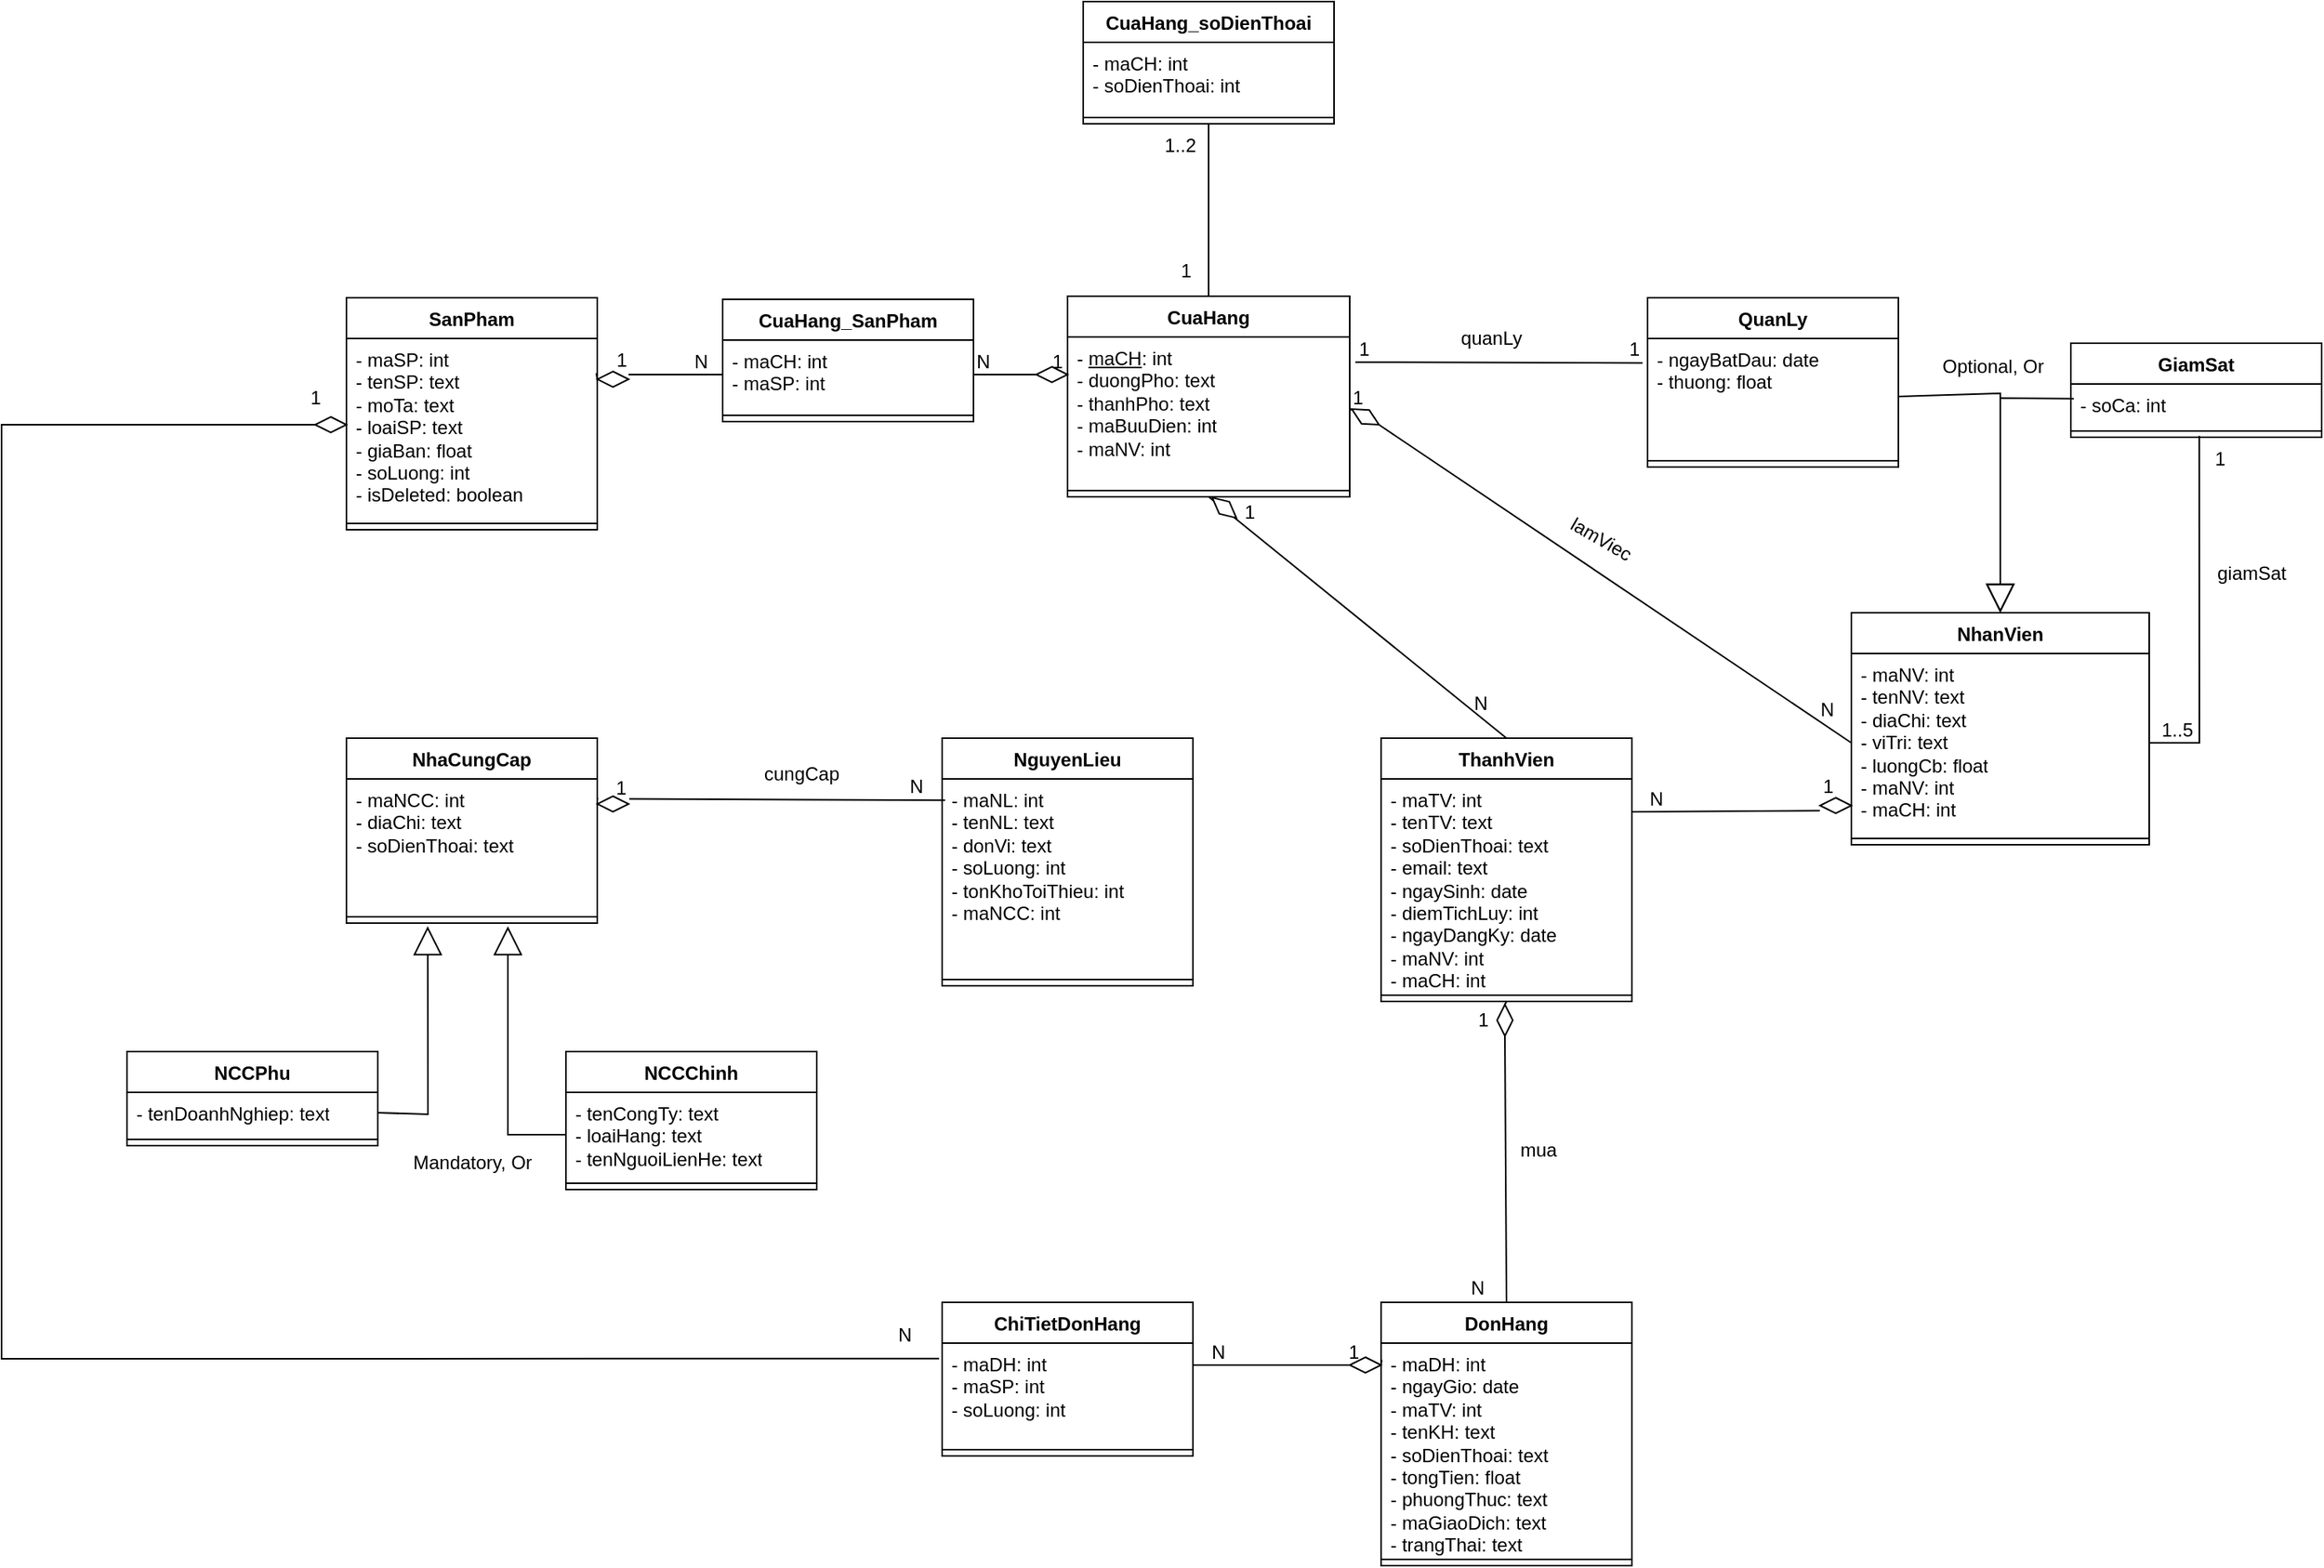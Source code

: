 <mxfile version="26.0.5">
  <diagram name="Page-1" id="6xRrUCBPtQCPAdvizPN7">
    <mxGraphModel dx="3363" dy="3584" grid="1" gridSize="10" guides="1" tooltips="1" connect="1" arrows="1" fold="1" page="1" pageScale="1" pageWidth="2336" pageHeight="1654" math="0" shadow="0">
      <root>
        <mxCell id="0" />
        <mxCell id="1" parent="0" />
        <mxCell id="emTc7THupfJZA45jP89o-106" value="CuaHang" style="swimlane;fontStyle=1;align=center;verticalAlign=top;childLayout=stackLayout;horizontal=1;startSize=26;horizontalStack=0;resizeParent=1;resizeParentMax=0;resizeLast=0;collapsible=1;marginBottom=0;whiteSpace=wrap;html=1;" parent="1" vertex="1">
          <mxGeometry x="1040" y="-1212" width="180" height="128" as="geometry" />
        </mxCell>
        <mxCell id="emTc7THupfJZA45jP89o-107" value="- &lt;u&gt;maCH&lt;/u&gt;: int&amp;nbsp;&lt;div&gt;- duongPho: text&lt;/div&gt;&lt;div&gt;- thanhPho: text&lt;/div&gt;&lt;div&gt;- maBuuDien: int&lt;/div&gt;&lt;div&gt;- maNV: int&lt;/div&gt;" style="text;strokeColor=none;fillColor=none;align=left;verticalAlign=top;spacingLeft=4;spacingRight=4;overflow=hidden;rotatable=0;points=[[0,0.5],[1,0.5]];portConstraint=eastwest;whiteSpace=wrap;html=1;" parent="emTc7THupfJZA45jP89o-106" vertex="1">
          <mxGeometry y="26" width="180" height="94" as="geometry" />
        </mxCell>
        <mxCell id="emTc7THupfJZA45jP89o-108" value="" style="line;strokeWidth=1;fillColor=none;align=left;verticalAlign=middle;spacingTop=-1;spacingLeft=3;spacingRight=3;rotatable=0;labelPosition=right;points=[];portConstraint=eastwest;strokeColor=inherit;" parent="emTc7THupfJZA45jP89o-106" vertex="1">
          <mxGeometry y="120" width="180" height="8" as="geometry" />
        </mxCell>
        <mxCell id="emTc7THupfJZA45jP89o-109" value="NhanVien" style="swimlane;fontStyle=1;align=center;verticalAlign=top;childLayout=stackLayout;horizontal=1;startSize=26;horizontalStack=0;resizeParent=1;resizeParentMax=0;resizeLast=0;collapsible=1;marginBottom=0;whiteSpace=wrap;html=1;" parent="1" vertex="1">
          <mxGeometry x="1540" y="-1010" width="190" height="148" as="geometry" />
        </mxCell>
        <mxCell id="emTc7THupfJZA45jP89o-110" value="- maNV: int&lt;div&gt;- tenNV: text&lt;/div&gt;&lt;div&gt;- diaChi: text&lt;/div&gt;&lt;div&gt;- viTri: text&lt;/div&gt;&lt;div&gt;- luongCb: float&lt;/div&gt;&lt;div&gt;- maNV: int&lt;/div&gt;&lt;div&gt;- maCH: int&lt;/div&gt;" style="text;strokeColor=none;fillColor=none;align=left;verticalAlign=top;spacingLeft=4;spacingRight=4;overflow=hidden;rotatable=0;points=[[0,0.5],[1,0.5]];portConstraint=eastwest;whiteSpace=wrap;html=1;" parent="emTc7THupfJZA45jP89o-109" vertex="1">
          <mxGeometry y="26" width="190" height="114" as="geometry" />
        </mxCell>
        <mxCell id="emTc7THupfJZA45jP89o-111" value="" style="line;strokeWidth=1;fillColor=none;align=left;verticalAlign=middle;spacingTop=-1;spacingLeft=3;spacingRight=3;rotatable=0;labelPosition=right;points=[];portConstraint=eastwest;strokeColor=inherit;" parent="emTc7THupfJZA45jP89o-109" vertex="1">
          <mxGeometry y="140" width="190" height="8" as="geometry" />
        </mxCell>
        <mxCell id="emTc7THupfJZA45jP89o-112" value="GiamSat" style="swimlane;fontStyle=1;align=center;verticalAlign=top;childLayout=stackLayout;horizontal=1;startSize=26;horizontalStack=0;resizeParent=1;resizeParentMax=0;resizeLast=0;collapsible=1;marginBottom=0;whiteSpace=wrap;html=1;" parent="1" vertex="1">
          <mxGeometry x="1680" y="-1182" width="160" height="60" as="geometry" />
        </mxCell>
        <mxCell id="emTc7THupfJZA45jP89o-113" value="- soCa: int" style="text;strokeColor=none;fillColor=none;align=left;verticalAlign=top;spacingLeft=4;spacingRight=4;overflow=hidden;rotatable=0;points=[[0,0.5],[1,0.5]];portConstraint=eastwest;whiteSpace=wrap;html=1;" parent="emTc7THupfJZA45jP89o-112" vertex="1">
          <mxGeometry y="26" width="160" height="26" as="geometry" />
        </mxCell>
        <mxCell id="emTc7THupfJZA45jP89o-114" value="" style="line;strokeWidth=1;fillColor=none;align=left;verticalAlign=middle;spacingTop=-1;spacingLeft=3;spacingRight=3;rotatable=0;labelPosition=right;points=[];portConstraint=eastwest;strokeColor=inherit;" parent="emTc7THupfJZA45jP89o-112" vertex="1">
          <mxGeometry y="52" width="160" height="8" as="geometry" />
        </mxCell>
        <mxCell id="emTc7THupfJZA45jP89o-115" value="QuanLy" style="swimlane;fontStyle=1;align=center;verticalAlign=top;childLayout=stackLayout;horizontal=1;startSize=26;horizontalStack=0;resizeParent=1;resizeParentMax=0;resizeLast=0;collapsible=1;marginBottom=0;whiteSpace=wrap;html=1;" parent="1" vertex="1">
          <mxGeometry x="1410" y="-1211" width="160" height="108" as="geometry" />
        </mxCell>
        <mxCell id="emTc7THupfJZA45jP89o-116" value="- ngayBatDau: date&lt;div&gt;- thuong: float&lt;/div&gt;" style="text;strokeColor=none;fillColor=none;align=left;verticalAlign=top;spacingLeft=4;spacingRight=4;overflow=hidden;rotatable=0;points=[[0,0.5],[1,0.5]];portConstraint=eastwest;whiteSpace=wrap;html=1;" parent="emTc7THupfJZA45jP89o-115" vertex="1">
          <mxGeometry y="26" width="160" height="74" as="geometry" />
        </mxCell>
        <mxCell id="emTc7THupfJZA45jP89o-117" value="" style="line;strokeWidth=1;fillColor=none;align=left;verticalAlign=middle;spacingTop=-1;spacingLeft=3;spacingRight=3;rotatable=0;labelPosition=right;points=[];portConstraint=eastwest;strokeColor=inherit;" parent="emTc7THupfJZA45jP89o-115" vertex="1">
          <mxGeometry y="100" width="160" height="8" as="geometry" />
        </mxCell>
        <mxCell id="emTc7THupfJZA45jP89o-118" value="NguyenLieu" style="swimlane;fontStyle=1;align=center;verticalAlign=top;childLayout=stackLayout;horizontal=1;startSize=26;horizontalStack=0;resizeParent=1;resizeParentMax=0;resizeLast=0;collapsible=1;marginBottom=0;whiteSpace=wrap;html=1;" parent="1" vertex="1">
          <mxGeometry x="960" y="-930" width="160" height="158" as="geometry" />
        </mxCell>
        <mxCell id="emTc7THupfJZA45jP89o-119" value="- maNL: int&lt;div&gt;- tenNL: text&lt;/div&gt;&lt;div&gt;- donVi: text&lt;/div&gt;&lt;div&gt;- soLuong: int&lt;/div&gt;&lt;div&gt;- tonKhoToiThieu: int&lt;/div&gt;&lt;div&gt;- maNCC: int&lt;/div&gt;" style="text;strokeColor=none;fillColor=none;align=left;verticalAlign=top;spacingLeft=4;spacingRight=4;overflow=hidden;rotatable=0;points=[[0,0.5],[1,0.5]];portConstraint=eastwest;whiteSpace=wrap;html=1;" parent="emTc7THupfJZA45jP89o-118" vertex="1">
          <mxGeometry y="26" width="160" height="124" as="geometry" />
        </mxCell>
        <mxCell id="emTc7THupfJZA45jP89o-120" value="" style="line;strokeWidth=1;fillColor=none;align=left;verticalAlign=middle;spacingTop=-1;spacingLeft=3;spacingRight=3;rotatable=0;labelPosition=right;points=[];portConstraint=eastwest;strokeColor=inherit;" parent="emTc7THupfJZA45jP89o-118" vertex="1">
          <mxGeometry y="150" width="160" height="8" as="geometry" />
        </mxCell>
        <mxCell id="emTc7THupfJZA45jP89o-121" value="SanPham" style="swimlane;fontStyle=1;align=center;verticalAlign=top;childLayout=stackLayout;horizontal=1;startSize=26;horizontalStack=0;resizeParent=1;resizeParentMax=0;resizeLast=0;collapsible=1;marginBottom=0;whiteSpace=wrap;html=1;" parent="1" vertex="1">
          <mxGeometry x="580" y="-1211" width="160" height="148" as="geometry" />
        </mxCell>
        <mxCell id="emTc7THupfJZA45jP89o-122" value="- maSP: int&lt;div&gt;- tenSP: text&lt;/div&gt;&lt;div&gt;- moTa: text&lt;/div&gt;&lt;div&gt;- loaiSP: text&lt;/div&gt;&lt;div&gt;- giaBan: float&lt;/div&gt;&lt;div&gt;- soLuong: int&lt;/div&gt;&lt;div&gt;- isDeleted: boolean&lt;/div&gt;" style="text;strokeColor=none;fillColor=none;align=left;verticalAlign=top;spacingLeft=4;spacingRight=4;overflow=hidden;rotatable=0;points=[[0,0.5],[1,0.5]];portConstraint=eastwest;whiteSpace=wrap;html=1;" parent="emTc7THupfJZA45jP89o-121" vertex="1">
          <mxGeometry y="26" width="160" height="114" as="geometry" />
        </mxCell>
        <mxCell id="emTc7THupfJZA45jP89o-123" value="" style="line;strokeWidth=1;fillColor=none;align=left;verticalAlign=middle;spacingTop=-1;spacingLeft=3;spacingRight=3;rotatable=0;labelPosition=right;points=[];portConstraint=eastwest;strokeColor=inherit;" parent="emTc7THupfJZA45jP89o-121" vertex="1">
          <mxGeometry y="140" width="160" height="8" as="geometry" />
        </mxCell>
        <mxCell id="emTc7THupfJZA45jP89o-124" value="NCCChinh" style="swimlane;fontStyle=1;align=center;verticalAlign=top;childLayout=stackLayout;horizontal=1;startSize=26;horizontalStack=0;resizeParent=1;resizeParentMax=0;resizeLast=0;collapsible=1;marginBottom=0;whiteSpace=wrap;html=1;" parent="1" vertex="1">
          <mxGeometry x="720" y="-730" width="160" height="88" as="geometry" />
        </mxCell>
        <mxCell id="emTc7THupfJZA45jP89o-125" value="- tenCongTy: text&lt;div&gt;- loaiHang: text&lt;div&gt;- tenNguoiLienHe: text&lt;/div&gt;&lt;/div&gt;" style="text;strokeColor=none;fillColor=none;align=left;verticalAlign=top;spacingLeft=4;spacingRight=4;overflow=hidden;rotatable=0;points=[[0,0.5],[1,0.5]];portConstraint=eastwest;whiteSpace=wrap;html=1;" parent="emTc7THupfJZA45jP89o-124" vertex="1">
          <mxGeometry y="26" width="160" height="54" as="geometry" />
        </mxCell>
        <mxCell id="emTc7THupfJZA45jP89o-126" value="" style="line;strokeWidth=1;fillColor=none;align=left;verticalAlign=middle;spacingTop=-1;spacingLeft=3;spacingRight=3;rotatable=0;labelPosition=right;points=[];portConstraint=eastwest;strokeColor=inherit;" parent="emTc7THupfJZA45jP89o-124" vertex="1">
          <mxGeometry y="80" width="160" height="8" as="geometry" />
        </mxCell>
        <mxCell id="emTc7THupfJZA45jP89o-127" value="NhaCungCap" style="swimlane;fontStyle=1;align=center;verticalAlign=top;childLayout=stackLayout;horizontal=1;startSize=26;horizontalStack=0;resizeParent=1;resizeParentMax=0;resizeLast=0;collapsible=1;marginBottom=0;whiteSpace=wrap;html=1;" parent="1" vertex="1">
          <mxGeometry x="580" y="-930" width="160" height="118" as="geometry" />
        </mxCell>
        <mxCell id="emTc7THupfJZA45jP89o-128" value="- maNCC: int&lt;div&gt;- diaChi: text&lt;/div&gt;&lt;div&gt;- soDienThoai: text&lt;/div&gt;" style="text;strokeColor=none;fillColor=none;align=left;verticalAlign=top;spacingLeft=4;spacingRight=4;overflow=hidden;rotatable=0;points=[[0,0.5],[1,0.5]];portConstraint=eastwest;whiteSpace=wrap;html=1;" parent="emTc7THupfJZA45jP89o-127" vertex="1">
          <mxGeometry y="26" width="160" height="84" as="geometry" />
        </mxCell>
        <mxCell id="emTc7THupfJZA45jP89o-129" value="" style="line;strokeWidth=1;fillColor=none;align=left;verticalAlign=middle;spacingTop=-1;spacingLeft=3;spacingRight=3;rotatable=0;labelPosition=right;points=[];portConstraint=eastwest;strokeColor=inherit;" parent="emTc7THupfJZA45jP89o-127" vertex="1">
          <mxGeometry y="110" width="160" height="8" as="geometry" />
        </mxCell>
        <mxCell id="emTc7THupfJZA45jP89o-130" value="NCCPhu" style="swimlane;fontStyle=1;align=center;verticalAlign=top;childLayout=stackLayout;horizontal=1;startSize=26;horizontalStack=0;resizeParent=1;resizeParentMax=0;resizeLast=0;collapsible=1;marginBottom=0;whiteSpace=wrap;html=1;" parent="1" vertex="1">
          <mxGeometry x="440" y="-730" width="160" height="60" as="geometry" />
        </mxCell>
        <mxCell id="emTc7THupfJZA45jP89o-131" value="- tenDoanhNghiep: text" style="text;strokeColor=none;fillColor=none;align=left;verticalAlign=top;spacingLeft=4;spacingRight=4;overflow=hidden;rotatable=0;points=[[0,0.5],[1,0.5]];portConstraint=eastwest;whiteSpace=wrap;html=1;" parent="emTc7THupfJZA45jP89o-130" vertex="1">
          <mxGeometry y="26" width="160" height="26" as="geometry" />
        </mxCell>
        <mxCell id="emTc7THupfJZA45jP89o-132" value="" style="line;strokeWidth=1;fillColor=none;align=left;verticalAlign=middle;spacingTop=-1;spacingLeft=3;spacingRight=3;rotatable=0;labelPosition=right;points=[];portConstraint=eastwest;strokeColor=inherit;" parent="emTc7THupfJZA45jP89o-130" vertex="1">
          <mxGeometry y="52" width="160" height="8" as="geometry" />
        </mxCell>
        <mxCell id="emTc7THupfJZA45jP89o-133" value="ThanhVien" style="swimlane;fontStyle=1;align=center;verticalAlign=top;childLayout=stackLayout;horizontal=1;startSize=26;horizontalStack=0;resizeParent=1;resizeParentMax=0;resizeLast=0;collapsible=1;marginBottom=0;whiteSpace=wrap;html=1;" parent="1" vertex="1">
          <mxGeometry x="1240" y="-930" width="160" height="168" as="geometry" />
        </mxCell>
        <mxCell id="emTc7THupfJZA45jP89o-134" value="- maTV: int&lt;div&gt;- tenTV: text&lt;/div&gt;&lt;div&gt;- soDienThoai: text&lt;/div&gt;&lt;div&gt;- email: text&lt;/div&gt;&lt;div&gt;- ngaySinh: date&lt;/div&gt;&lt;div&gt;- diemTichLuy: int&lt;/div&gt;&lt;div&gt;- ngayDangKy: date&lt;/div&gt;&lt;div&gt;- maNV: int&lt;/div&gt;&lt;div&gt;- maCH: int&lt;/div&gt;" style="text;strokeColor=none;fillColor=none;align=left;verticalAlign=top;spacingLeft=4;spacingRight=4;overflow=hidden;rotatable=0;points=[[0,0.5],[1,0.5]];portConstraint=eastwest;whiteSpace=wrap;html=1;" parent="emTc7THupfJZA45jP89o-133" vertex="1">
          <mxGeometry y="26" width="160" height="134" as="geometry" />
        </mxCell>
        <mxCell id="emTc7THupfJZA45jP89o-135" value="" style="line;strokeWidth=1;fillColor=none;align=left;verticalAlign=middle;spacingTop=-1;spacingLeft=3;spacingRight=3;rotatable=0;labelPosition=right;points=[];portConstraint=eastwest;strokeColor=inherit;" parent="emTc7THupfJZA45jP89o-133" vertex="1">
          <mxGeometry y="160" width="160" height="8" as="geometry" />
        </mxCell>
        <mxCell id="emTc7THupfJZA45jP89o-136" value="DonHang" style="swimlane;fontStyle=1;align=center;verticalAlign=top;childLayout=stackLayout;horizontal=1;startSize=26;horizontalStack=0;resizeParent=1;resizeParentMax=0;resizeLast=0;collapsible=1;marginBottom=0;whiteSpace=wrap;html=1;" parent="1" vertex="1">
          <mxGeometry x="1240" y="-570" width="160" height="168" as="geometry" />
        </mxCell>
        <mxCell id="emTc7THupfJZA45jP89o-137" value="- maDH: int&lt;div&gt;- ngayGio: date&lt;/div&gt;&lt;div&gt;- maTV: int&lt;/div&gt;&lt;div&gt;- tenKH: text&lt;/div&gt;&lt;div&gt;- soDienThoai: text&lt;/div&gt;&lt;div&gt;- tongTien: float&lt;/div&gt;&lt;div&gt;- phuongThuc: text&lt;/div&gt;&lt;div&gt;- maGiaoDich: text&lt;/div&gt;&lt;div&gt;- trangThai: text&lt;/div&gt;" style="text;strokeColor=none;fillColor=none;align=left;verticalAlign=top;spacingLeft=4;spacingRight=4;overflow=hidden;rotatable=0;points=[[0,0.5],[1,0.5]];portConstraint=eastwest;whiteSpace=wrap;html=1;" parent="emTc7THupfJZA45jP89o-136" vertex="1">
          <mxGeometry y="26" width="160" height="134" as="geometry" />
        </mxCell>
        <mxCell id="emTc7THupfJZA45jP89o-138" value="" style="line;strokeWidth=1;fillColor=none;align=left;verticalAlign=middle;spacingTop=-1;spacingLeft=3;spacingRight=3;rotatable=0;labelPosition=right;points=[];portConstraint=eastwest;strokeColor=inherit;" parent="emTc7THupfJZA45jP89o-136" vertex="1">
          <mxGeometry y="160" width="160" height="8" as="geometry" />
        </mxCell>
        <mxCell id="emTc7THupfJZA45jP89o-139" value="ChiTietDonHang" style="swimlane;fontStyle=1;align=center;verticalAlign=top;childLayout=stackLayout;horizontal=1;startSize=26;horizontalStack=0;resizeParent=1;resizeParentMax=0;resizeLast=0;collapsible=1;marginBottom=0;whiteSpace=wrap;html=1;" parent="1" vertex="1">
          <mxGeometry x="960" y="-570" width="160" height="98" as="geometry" />
        </mxCell>
        <mxCell id="emTc7THupfJZA45jP89o-140" value="- maDH: int&lt;div&gt;- maSP: int&lt;/div&gt;&lt;div&gt;- soLuong: int&lt;/div&gt;" style="text;strokeColor=none;fillColor=none;align=left;verticalAlign=top;spacingLeft=4;spacingRight=4;overflow=hidden;rotatable=0;points=[[0,0.5],[1,0.5]];portConstraint=eastwest;whiteSpace=wrap;html=1;" parent="emTc7THupfJZA45jP89o-139" vertex="1">
          <mxGeometry y="26" width="160" height="64" as="geometry" />
        </mxCell>
        <mxCell id="emTc7THupfJZA45jP89o-141" value="" style="line;strokeWidth=1;fillColor=none;align=left;verticalAlign=middle;spacingTop=-1;spacingLeft=3;spacingRight=3;rotatable=0;labelPosition=right;points=[];portConstraint=eastwest;strokeColor=inherit;" parent="emTc7THupfJZA45jP89o-139" vertex="1">
          <mxGeometry y="90" width="160" height="8" as="geometry" />
        </mxCell>
        <mxCell id="emTc7THupfJZA45jP89o-142" value="quanLy" style="text;html=1;align=center;verticalAlign=middle;resizable=0;points=[];autosize=1;strokeColor=none;fillColor=none;" parent="1" vertex="1">
          <mxGeometry x="1280" y="-1200" width="60" height="30" as="geometry" />
        </mxCell>
        <mxCell id="emTc7THupfJZA45jP89o-143" value="" style="endArrow=none;html=1;rounded=0;exitX=1.02;exitY=0.171;exitDx=0;exitDy=0;exitPerimeter=0;entryX=-0.02;entryY=0.211;entryDx=0;entryDy=0;entryPerimeter=0;" parent="1" source="emTc7THupfJZA45jP89o-107" target="emTc7THupfJZA45jP89o-116" edge="1">
          <mxGeometry relative="1" as="geometry">
            <mxPoint x="1260" y="-1170" as="sourcePoint" />
            <mxPoint x="1420" y="-1170" as="targetPoint" />
          </mxGeometry>
        </mxCell>
        <mxCell id="emTc7THupfJZA45jP89o-144" value="1" style="resizable=0;html=1;whiteSpace=wrap;align=left;verticalAlign=bottom;" parent="emTc7THupfJZA45jP89o-143" connectable="0" vertex="1">
          <mxGeometry x="-1" relative="1" as="geometry" />
        </mxCell>
        <mxCell id="emTc7THupfJZA45jP89o-145" value="1" style="resizable=0;html=1;whiteSpace=wrap;align=right;verticalAlign=bottom;" parent="emTc7THupfJZA45jP89o-143" connectable="0" vertex="1">
          <mxGeometry x="1" relative="1" as="geometry" />
        </mxCell>
        <mxCell id="emTc7THupfJZA45jP89o-146" value="" style="endArrow=block;endSize=16;endFill=0;html=1;rounded=0;exitX=1;exitY=0.5;exitDx=0;exitDy=0;entryX=0.5;entryY=0;entryDx=0;entryDy=0;" parent="1" source="emTc7THupfJZA45jP89o-116" target="emTc7THupfJZA45jP89o-109" edge="1">
          <mxGeometry x="0.122" y="35" width="160" relative="1" as="geometry">
            <mxPoint x="1230" y="-920" as="sourcePoint" />
            <mxPoint x="1390" y="-920" as="targetPoint" />
            <Array as="points">
              <mxPoint x="1635" y="-1150" />
            </Array>
            <mxPoint as="offset" />
          </mxGeometry>
        </mxCell>
        <mxCell id="emTc7THupfJZA45jP89o-147" value="" style="endArrow=block;endSize=16;endFill=0;html=1;rounded=0;exitX=0.012;exitY=0.207;exitDx=0;exitDy=0;exitPerimeter=0;entryX=0.5;entryY=0;entryDx=0;entryDy=0;" parent="1" target="emTc7THupfJZA45jP89o-109" edge="1">
          <mxGeometry x="0.021" y="5" width="160" relative="1" as="geometry">
            <mxPoint x="1681.92" y="-1146.618" as="sourcePoint" />
            <mxPoint x="1390" y="-920" as="targetPoint" />
            <Array as="points">
              <mxPoint x="1635" y="-1147" />
            </Array>
            <mxPoint as="offset" />
          </mxGeometry>
        </mxCell>
        <mxCell id="emTc7THupfJZA45jP89o-148" value="Optional, Or" style="text;html=1;align=center;verticalAlign=middle;resizable=0;points=[];autosize=1;strokeColor=none;fillColor=none;" parent="1" vertex="1">
          <mxGeometry x="1585" y="-1182" width="90" height="30" as="geometry" />
        </mxCell>
        <mxCell id="emTc7THupfJZA45jP89o-149" value="" style="endArrow=none;html=1;rounded=0;exitX=0.512;exitY=1.12;exitDx=0;exitDy=0;exitPerimeter=0;entryX=1;entryY=0.5;entryDx=0;entryDy=0;" parent="1" target="emTc7THupfJZA45jP89o-110" edge="1">
          <mxGeometry relative="1" as="geometry">
            <mxPoint x="1761.92" y="-1122.88" as="sourcePoint" />
            <mxPoint x="1417" y="-1159" as="targetPoint" />
            <Array as="points">
              <mxPoint x="1762" y="-927" />
            </Array>
          </mxGeometry>
        </mxCell>
        <mxCell id="emTc7THupfJZA45jP89o-150" value="1" style="resizable=0;html=1;whiteSpace=wrap;align=left;verticalAlign=bottom;" parent="emTc7THupfJZA45jP89o-149" connectable="0" vertex="1">
          <mxGeometry x="-1" relative="1" as="geometry">
            <mxPoint x="8" y="23" as="offset" />
          </mxGeometry>
        </mxCell>
        <mxCell id="emTc7THupfJZA45jP89o-151" value="1..5" style="resizable=0;html=1;whiteSpace=wrap;align=right;verticalAlign=bottom;" parent="emTc7THupfJZA45jP89o-149" connectable="0" vertex="1">
          <mxGeometry x="1" relative="1" as="geometry">
            <mxPoint x="30" as="offset" />
          </mxGeometry>
        </mxCell>
        <mxCell id="emTc7THupfJZA45jP89o-152" value="giamSat" style="text;html=1;align=center;verticalAlign=middle;resizable=0;points=[];autosize=1;strokeColor=none;fillColor=none;" parent="1" vertex="1">
          <mxGeometry x="1760" y="-1050" width="70" height="30" as="geometry" />
        </mxCell>
        <mxCell id="emTc7THupfJZA45jP89o-153" value="" style="endArrow=none;html=1;rounded=0;exitX=1;exitY=0.5;exitDx=0;exitDy=0;entryX=0;entryY=0.5;entryDx=0;entryDy=0;" parent="1" source="emTc7THupfJZA45jP89o-199" target="emTc7THupfJZA45jP89o-110" edge="1">
          <mxGeometry relative="1" as="geometry">
            <mxPoint x="1213" y="-1162" as="sourcePoint" />
            <mxPoint x="1417" y="-1159" as="targetPoint" />
          </mxGeometry>
        </mxCell>
        <mxCell id="emTc7THupfJZA45jP89o-154" value="N" style="resizable=0;html=1;whiteSpace=wrap;align=right;verticalAlign=bottom;" parent="emTc7THupfJZA45jP89o-153" connectable="0" vertex="1">
          <mxGeometry x="1" relative="1" as="geometry">
            <mxPoint x="-10" y="-13" as="offset" />
          </mxGeometry>
        </mxCell>
        <mxCell id="emTc7THupfJZA45jP89o-155" value="lamViec" style="text;html=1;align=center;verticalAlign=middle;resizable=0;points=[];autosize=1;strokeColor=none;fillColor=none;rotation=30;" parent="1" vertex="1">
          <mxGeometry x="1345" y="-1072" width="70" height="30" as="geometry" />
        </mxCell>
        <mxCell id="emTc7THupfJZA45jP89o-156" value="CuaHang_SanPham" style="swimlane;fontStyle=1;align=center;verticalAlign=top;childLayout=stackLayout;horizontal=1;startSize=26;horizontalStack=0;resizeParent=1;resizeParentMax=0;resizeLast=0;collapsible=1;marginBottom=0;whiteSpace=wrap;html=1;" parent="1" vertex="1">
          <mxGeometry x="820" y="-1210" width="160" height="78" as="geometry" />
        </mxCell>
        <mxCell id="emTc7THupfJZA45jP89o-157" value="- maCH: int&lt;div&gt;- maSP: int&lt;/div&gt;" style="text;strokeColor=none;fillColor=none;align=left;verticalAlign=top;spacingLeft=4;spacingRight=4;overflow=hidden;rotatable=0;points=[[0,0.5],[1,0.5]];portConstraint=eastwest;whiteSpace=wrap;html=1;" parent="emTc7THupfJZA45jP89o-156" vertex="1">
          <mxGeometry y="26" width="160" height="44" as="geometry" />
        </mxCell>
        <mxCell id="emTc7THupfJZA45jP89o-158" value="" style="line;strokeWidth=1;fillColor=none;align=left;verticalAlign=middle;spacingTop=-1;spacingLeft=3;spacingRight=3;rotatable=0;labelPosition=right;points=[];portConstraint=eastwest;strokeColor=inherit;" parent="emTc7THupfJZA45jP89o-156" vertex="1">
          <mxGeometry y="70" width="160" height="8" as="geometry" />
        </mxCell>
        <mxCell id="emTc7THupfJZA45jP89o-159" value="" style="endArrow=none;html=1;rounded=0;exitX=1;exitY=0.5;exitDx=0;exitDy=0;" parent="1" source="emTc7THupfJZA45jP89o-180" edge="1">
          <mxGeometry relative="1" as="geometry">
            <mxPoint x="1213" y="-1162" as="sourcePoint" />
            <mxPoint x="1038" y="-1162" as="targetPoint" />
          </mxGeometry>
        </mxCell>
        <mxCell id="emTc7THupfJZA45jP89o-160" value="1" style="resizable=0;html=1;whiteSpace=wrap;align=right;verticalAlign=bottom;" parent="emTc7THupfJZA45jP89o-159" connectable="0" vertex="1">
          <mxGeometry x="1" relative="1" as="geometry" />
        </mxCell>
        <mxCell id="emTc7THupfJZA45jP89o-161" value="" style="endArrow=none;html=1;rounded=0;exitX=0;exitY=0.5;exitDx=0;exitDy=0;entryX=0.996;entryY=0.194;entryDx=0;entryDy=0;entryPerimeter=0;" parent="1" source="emTc7THupfJZA45jP89o-183" target="emTc7THupfJZA45jP89o-122" edge="1">
          <mxGeometry relative="1" as="geometry">
            <mxPoint x="990" y="-1152" as="sourcePoint" />
            <mxPoint x="1048" y="-1152" as="targetPoint" />
          </mxGeometry>
        </mxCell>
        <mxCell id="emTc7THupfJZA45jP89o-162" value="1" style="resizable=0;html=1;whiteSpace=wrap;align=right;verticalAlign=bottom;" parent="emTc7THupfJZA45jP89o-161" connectable="0" vertex="1">
          <mxGeometry x="1" relative="1" as="geometry">
            <mxPoint x="21" as="offset" />
          </mxGeometry>
        </mxCell>
        <mxCell id="emTc7THupfJZA45jP89o-163" value="" style="endArrow=none;html=1;rounded=0;exitX=1.02;exitY=0.171;exitDx=0;exitDy=0;exitPerimeter=0;entryX=0.012;entryY=0.11;entryDx=0;entryDy=0;entryPerimeter=0;" parent="1" source="emTc7THupfJZA45jP89o-186" target="emTc7THupfJZA45jP89o-119" edge="1">
          <mxGeometry relative="1" as="geometry">
            <mxPoint x="740" y="-890" as="sourcePoint" />
            <mxPoint x="944" y="-887" as="targetPoint" />
          </mxGeometry>
        </mxCell>
        <mxCell id="emTc7THupfJZA45jP89o-164" value="N" style="resizable=0;html=1;whiteSpace=wrap;align=right;verticalAlign=bottom;" parent="emTc7THupfJZA45jP89o-163" connectable="0" vertex="1">
          <mxGeometry x="1" relative="1" as="geometry">
            <mxPoint x="-12" as="offset" />
          </mxGeometry>
        </mxCell>
        <mxCell id="emTc7THupfJZA45jP89o-165" value="" style="endArrow=block;endSize=16;endFill=0;html=1;rounded=0;exitX=1;exitY=0.5;exitDx=0;exitDy=0;entryX=0.324;entryY=1.25;entryDx=0;entryDy=0;entryPerimeter=0;" parent="1" source="emTc7THupfJZA45jP89o-131" target="emTc7THupfJZA45jP89o-129" edge="1">
          <mxGeometry width="160" relative="1" as="geometry">
            <mxPoint x="810" y="-720" as="sourcePoint" />
            <mxPoint x="631.84" y="-784.128" as="targetPoint" />
            <Array as="points">
              <mxPoint x="632" y="-690" />
            </Array>
          </mxGeometry>
        </mxCell>
        <mxCell id="emTc7THupfJZA45jP89o-166" value="" style="endArrow=block;endSize=16;endFill=0;html=1;rounded=0;exitX=0;exitY=0.5;exitDx=0;exitDy=0;" parent="1" source="emTc7THupfJZA45jP89o-125" edge="1">
          <mxGeometry width="160" relative="1" as="geometry">
            <mxPoint x="610" y="-681" as="sourcePoint" />
            <mxPoint x="683" y="-810" as="targetPoint" />
            <Array as="points">
              <mxPoint x="683" y="-677" />
            </Array>
          </mxGeometry>
        </mxCell>
        <mxCell id="emTc7THupfJZA45jP89o-167" value="Mandatory, Or" style="text;html=1;align=center;verticalAlign=middle;resizable=0;points=[];autosize=1;strokeColor=none;fillColor=none;" parent="1" vertex="1">
          <mxGeometry x="610" y="-674" width="100" height="30" as="geometry" />
        </mxCell>
        <mxCell id="emTc7THupfJZA45jP89o-168" value="cungCap" style="text;html=1;align=center;verticalAlign=middle;resizable=0;points=[];autosize=1;strokeColor=none;fillColor=none;" parent="1" vertex="1">
          <mxGeometry x="835" y="-922" width="70" height="30" as="geometry" />
        </mxCell>
        <mxCell id="emTc7THupfJZA45jP89o-169" value="" style="endArrow=none;html=1;rounded=0;exitX=0.5;exitY=1;exitDx=0;exitDy=0;entryX=0.5;entryY=0;entryDx=0;entryDy=0;" parent="1" source="emTc7THupfJZA45jP89o-106" target="emTc7THupfJZA45jP89o-133" edge="1">
          <mxGeometry relative="1" as="geometry">
            <mxPoint x="1129.28" y="-1041.79" as="sourcePoint" />
            <mxPoint x="1560" y="-917" as="targetPoint" />
          </mxGeometry>
        </mxCell>
        <mxCell id="emTc7THupfJZA45jP89o-170" value="1" style="resizable=0;html=1;whiteSpace=wrap;align=left;verticalAlign=bottom;" parent="emTc7THupfJZA45jP89o-169" connectable="0" vertex="1">
          <mxGeometry x="-1" relative="1" as="geometry">
            <mxPoint x="21" y="18" as="offset" />
          </mxGeometry>
        </mxCell>
        <mxCell id="emTc7THupfJZA45jP89o-171" value="N" style="resizable=0;html=1;whiteSpace=wrap;align=right;verticalAlign=bottom;" parent="emTc7THupfJZA45jP89o-169" connectable="0" vertex="1">
          <mxGeometry x="1" relative="1" as="geometry">
            <mxPoint x="-10" y="-13" as="offset" />
          </mxGeometry>
        </mxCell>
        <mxCell id="emTc7THupfJZA45jP89o-172" value="" style="endArrow=none;html=1;rounded=0;exitX=-0.004;exitY=0.821;exitDx=0;exitDy=0;entryX=1.003;entryY=0.157;entryDx=0;entryDy=0;exitPerimeter=0;entryPerimeter=0;" parent="1" source="emTc7THupfJZA45jP89o-203" target="emTc7THupfJZA45jP89o-134" edge="1">
          <mxGeometry relative="1" as="geometry">
            <mxPoint x="1400" y="-868" as="sourcePoint" />
            <mxPoint x="1601" y="-730" as="targetPoint" />
          </mxGeometry>
        </mxCell>
        <mxCell id="emTc7THupfJZA45jP89o-173" value="N" style="resizable=0;html=1;whiteSpace=wrap;align=right;verticalAlign=bottom;" parent="emTc7THupfJZA45jP89o-172" connectable="0" vertex="1">
          <mxGeometry x="1" relative="1" as="geometry">
            <mxPoint x="21" as="offset" />
          </mxGeometry>
        </mxCell>
        <mxCell id="emTc7THupfJZA45jP89o-174" value="" style="endArrow=none;html=1;rounded=0;exitX=1.02;exitY=0.171;exitDx=0;exitDy=0;exitPerimeter=0;" parent="1" source="emTc7THupfJZA45jP89o-192" edge="1">
          <mxGeometry relative="1" as="geometry">
            <mxPoint x="1120" y="-530" as="sourcePoint" />
            <mxPoint x="1240" y="-530" as="targetPoint" />
          </mxGeometry>
        </mxCell>
        <mxCell id="emTc7THupfJZA45jP89o-175" value="1" style="resizable=0;html=1;whiteSpace=wrap;align=right;verticalAlign=bottom;" parent="emTc7THupfJZA45jP89o-174" connectable="0" vertex="1">
          <mxGeometry x="1" relative="1" as="geometry">
            <mxPoint x="-12" as="offset" />
          </mxGeometry>
        </mxCell>
        <mxCell id="emTc7THupfJZA45jP89o-176" value="" style="endArrow=none;html=1;rounded=0;entryX=0.5;entryY=0;entryDx=0;entryDy=0;exitX=0.5;exitY=1;exitDx=0;exitDy=0;" parent="1" source="emTc7THupfJZA45jP89o-196" target="emTc7THupfJZA45jP89o-136" edge="1">
          <mxGeometry relative="1" as="geometry">
            <mxPoint x="1320" y="-730" as="sourcePoint" />
            <mxPoint x="1250" y="-520" as="targetPoint" />
          </mxGeometry>
        </mxCell>
        <mxCell id="emTc7THupfJZA45jP89o-177" value="N" style="resizable=0;html=1;whiteSpace=wrap;align=right;verticalAlign=bottom;" parent="emTc7THupfJZA45jP89o-176" connectable="0" vertex="1">
          <mxGeometry x="1" relative="1" as="geometry">
            <mxPoint x="-12" as="offset" />
          </mxGeometry>
        </mxCell>
        <mxCell id="emTc7THupfJZA45jP89o-178" value="" style="endArrow=none;html=1;rounded=0;exitX=1;exitY=0.5;exitDx=0;exitDy=0;" parent="1" source="emTc7THupfJZA45jP89o-157" target="emTc7THupfJZA45jP89o-180" edge="1">
          <mxGeometry relative="1" as="geometry">
            <mxPoint x="980" y="-1162" as="sourcePoint" />
            <mxPoint x="1038" y="-1162" as="targetPoint" />
          </mxGeometry>
        </mxCell>
        <mxCell id="emTc7THupfJZA45jP89o-179" value="N" style="resizable=0;html=1;whiteSpace=wrap;align=left;verticalAlign=bottom;" parent="emTc7THupfJZA45jP89o-178" connectable="0" vertex="1">
          <mxGeometry x="-1" relative="1" as="geometry" />
        </mxCell>
        <mxCell id="emTc7THupfJZA45jP89o-180" value="" style="rhombus;whiteSpace=wrap;html=1;" parent="1" vertex="1">
          <mxGeometry x="1020" y="-1167" width="20" height="10" as="geometry" />
        </mxCell>
        <mxCell id="emTc7THupfJZA45jP89o-181" value="" style="endArrow=none;html=1;rounded=0;exitX=0;exitY=0.5;exitDx=0;exitDy=0;entryX=0.996;entryY=0.194;entryDx=0;entryDy=0;entryPerimeter=0;" parent="1" source="emTc7THupfJZA45jP89o-157" target="emTc7THupfJZA45jP89o-183" edge="1">
          <mxGeometry relative="1" as="geometry">
            <mxPoint x="820" y="-1162" as="sourcePoint" />
            <mxPoint x="739" y="-1163" as="targetPoint" />
          </mxGeometry>
        </mxCell>
        <mxCell id="emTc7THupfJZA45jP89o-182" value="N" style="resizable=0;html=1;whiteSpace=wrap;align=left;verticalAlign=bottom;" parent="emTc7THupfJZA45jP89o-181" connectable="0" vertex="1">
          <mxGeometry x="-1" relative="1" as="geometry">
            <mxPoint x="-20" as="offset" />
          </mxGeometry>
        </mxCell>
        <mxCell id="emTc7THupfJZA45jP89o-183" value="" style="rhombus;whiteSpace=wrap;html=1;" parent="1" vertex="1">
          <mxGeometry x="740" y="-1164" width="20" height="10" as="geometry" />
        </mxCell>
        <mxCell id="emTc7THupfJZA45jP89o-184" value="" style="endArrow=none;html=1;rounded=0;exitX=1.02;exitY=0.171;exitDx=0;exitDy=0;exitPerimeter=0;entryX=0.012;entryY=0.11;entryDx=0;entryDy=0;entryPerimeter=0;" parent="1" target="emTc7THupfJZA45jP89o-186" edge="1">
          <mxGeometry relative="1" as="geometry">
            <mxPoint x="740" y="-890" as="sourcePoint" />
            <mxPoint x="962" y="-890" as="targetPoint" />
          </mxGeometry>
        </mxCell>
        <mxCell id="emTc7THupfJZA45jP89o-185" value="1" style="resizable=0;html=1;whiteSpace=wrap;align=left;verticalAlign=bottom;" parent="emTc7THupfJZA45jP89o-184" connectable="0" vertex="1">
          <mxGeometry x="-1" relative="1" as="geometry">
            <mxPoint x="10" as="offset" />
          </mxGeometry>
        </mxCell>
        <mxCell id="emTc7THupfJZA45jP89o-186" value="" style="rhombus;whiteSpace=wrap;html=1;" parent="1" vertex="1">
          <mxGeometry x="740" y="-893" width="20" height="10" as="geometry" />
        </mxCell>
        <mxCell id="emTc7THupfJZA45jP89o-187" value="" style="endArrow=none;html=1;rounded=0;exitX=-0.012;exitY=0.154;exitDx=0;exitDy=0;entryX=0;entryY=0.5;entryDx=0;entryDy=0;exitPerimeter=0;" parent="1" source="emTc7THupfJZA45jP89o-140" target="emTc7THupfJZA45jP89o-189" edge="1">
          <mxGeometry relative="1" as="geometry">
            <mxPoint x="958" y="-534" as="sourcePoint" />
            <mxPoint x="580" y="-1128" as="targetPoint" />
            <Array as="points">
              <mxPoint x="360" y="-534" />
              <mxPoint x="360" y="-1130" />
            </Array>
          </mxGeometry>
        </mxCell>
        <mxCell id="emTc7THupfJZA45jP89o-188" value="N" style="resizable=0;html=1;whiteSpace=wrap;align=left;verticalAlign=bottom;" parent="emTc7THupfJZA45jP89o-187" connectable="0" vertex="1">
          <mxGeometry x="-1" relative="1" as="geometry">
            <mxPoint x="-28" y="-6" as="offset" />
          </mxGeometry>
        </mxCell>
        <mxCell id="emTc7THupfJZA45jP89o-189" value="" style="rhombus;whiteSpace=wrap;html=1;" parent="1" vertex="1">
          <mxGeometry x="560" y="-1135" width="20" height="10" as="geometry" />
        </mxCell>
        <mxCell id="emTc7THupfJZA45jP89o-190" value="" style="endArrow=none;html=1;rounded=0;exitX=1.02;exitY=0.171;exitDx=0;exitDy=0;exitPerimeter=0;" parent="1" target="emTc7THupfJZA45jP89o-192" edge="1">
          <mxGeometry relative="1" as="geometry">
            <mxPoint x="1120" y="-530" as="sourcePoint" />
            <mxPoint x="1240" y="-530" as="targetPoint" />
          </mxGeometry>
        </mxCell>
        <mxCell id="emTc7THupfJZA45jP89o-191" value="N" style="resizable=0;html=1;whiteSpace=wrap;align=left;verticalAlign=bottom;" parent="emTc7THupfJZA45jP89o-190" connectable="0" vertex="1">
          <mxGeometry x="-1" relative="1" as="geometry">
            <mxPoint x="10" as="offset" />
          </mxGeometry>
        </mxCell>
        <mxCell id="emTc7THupfJZA45jP89o-192" value="" style="rhombus;whiteSpace=wrap;html=1;" parent="1" vertex="1">
          <mxGeometry x="1220" y="-535" width="20" height="10" as="geometry" />
        </mxCell>
        <mxCell id="emTc7THupfJZA45jP89o-193" value="mua" style="text;html=1;align=center;verticalAlign=middle;resizable=0;points=[];autosize=1;strokeColor=none;fillColor=none;" parent="1" vertex="1">
          <mxGeometry x="1315" y="-682" width="50" height="30" as="geometry" />
        </mxCell>
        <mxCell id="emTc7THupfJZA45jP89o-194" value="" style="endArrow=none;html=1;rounded=0;entryX=0.5;entryY=0;entryDx=0;entryDy=0;exitX=0.5;exitY=1;exitDx=0;exitDy=0;" parent="1" source="emTc7THupfJZA45jP89o-133" target="emTc7THupfJZA45jP89o-196" edge="1">
          <mxGeometry relative="1" as="geometry">
            <mxPoint x="1320" y="-762" as="sourcePoint" />
            <mxPoint x="1320" y="-570" as="targetPoint" />
          </mxGeometry>
        </mxCell>
        <mxCell id="emTc7THupfJZA45jP89o-195" value="1" style="resizable=0;html=1;whiteSpace=wrap;align=left;verticalAlign=bottom;" parent="emTc7THupfJZA45jP89o-194" connectable="0" vertex="1">
          <mxGeometry x="-1" relative="1" as="geometry">
            <mxPoint x="-20" y="20" as="offset" />
          </mxGeometry>
        </mxCell>
        <mxCell id="emTc7THupfJZA45jP89o-196" value="" style="rhombus;whiteSpace=wrap;html=1;" parent="1" vertex="1">
          <mxGeometry x="1314" y="-760" width="10" height="20" as="geometry" />
        </mxCell>
        <mxCell id="emTc7THupfJZA45jP89o-197" value="" style="endArrow=none;html=1;rounded=0;exitX=1;exitY=0.5;exitDx=0;exitDy=0;entryX=0;entryY=0.5;entryDx=0;entryDy=0;" parent="1" source="emTc7THupfJZA45jP89o-107" target="emTc7THupfJZA45jP89o-199" edge="1">
          <mxGeometry relative="1" as="geometry">
            <mxPoint x="1220" y="-1139" as="sourcePoint" />
            <mxPoint x="1540" y="-927" as="targetPoint" />
          </mxGeometry>
        </mxCell>
        <mxCell id="emTc7THupfJZA45jP89o-198" value="1" style="resizable=0;html=1;whiteSpace=wrap;align=left;verticalAlign=bottom;" parent="emTc7THupfJZA45jP89o-197" connectable="0" vertex="1">
          <mxGeometry x="-1" relative="1" as="geometry" />
        </mxCell>
        <mxCell id="emTc7THupfJZA45jP89o-199" value="" style="rhombus;whiteSpace=wrap;html=1;rotation=30;" parent="1" vertex="1">
          <mxGeometry x="1220" y="-1140" width="20" height="10" as="geometry" />
        </mxCell>
        <mxCell id="emTc7THupfJZA45jP89o-200" value="" style="rhombus;whiteSpace=wrap;html=1;rotation=40;" parent="1" vertex="1">
          <mxGeometry x="1130" y="-1082" width="20" height="10" as="geometry" />
        </mxCell>
        <mxCell id="emTc7THupfJZA45jP89o-201" value="" style="endArrow=none;html=1;rounded=0;exitX=-0.004;exitY=0.821;exitDx=0;exitDy=0;entryX=0.996;entryY=0.102;entryDx=0;entryDy=0;exitPerimeter=0;entryPerimeter=0;" parent="1" source="emTc7THupfJZA45jP89o-110" target="emTc7THupfJZA45jP89o-203" edge="1">
          <mxGeometry relative="1" as="geometry">
            <mxPoint x="1539" y="-890" as="sourcePoint" />
            <mxPoint x="1399" y="-890" as="targetPoint" />
          </mxGeometry>
        </mxCell>
        <mxCell id="emTc7THupfJZA45jP89o-202" value="1" style="resizable=0;html=1;whiteSpace=wrap;align=left;verticalAlign=bottom;" parent="emTc7THupfJZA45jP89o-201" connectable="0" vertex="1">
          <mxGeometry x="-1" relative="1" as="geometry">
            <mxPoint x="-19" as="offset" />
          </mxGeometry>
        </mxCell>
        <mxCell id="emTc7THupfJZA45jP89o-203" value="" style="rhombus;whiteSpace=wrap;html=1;" parent="1" vertex="1">
          <mxGeometry x="1520" y="-892" width="20" height="10" as="geometry" />
        </mxCell>
        <mxCell id="emTc7THupfJZA45jP89o-204" value="CuaHang_soDienThoai" style="swimlane;fontStyle=1;align=center;verticalAlign=top;childLayout=stackLayout;horizontal=1;startSize=26;horizontalStack=0;resizeParent=1;resizeParentMax=0;resizeLast=0;collapsible=1;marginBottom=0;whiteSpace=wrap;html=1;" parent="1" vertex="1">
          <mxGeometry x="1050" y="-1400" width="160" height="78" as="geometry" />
        </mxCell>
        <mxCell id="emTc7THupfJZA45jP89o-205" value="- maCH: int&lt;div&gt;- soDienThoai: int&lt;/div&gt;" style="text;strokeColor=none;fillColor=none;align=left;verticalAlign=top;spacingLeft=4;spacingRight=4;overflow=hidden;rotatable=0;points=[[0,0.5],[1,0.5]];portConstraint=eastwest;whiteSpace=wrap;html=1;" parent="emTc7THupfJZA45jP89o-204" vertex="1">
          <mxGeometry y="26" width="160" height="44" as="geometry" />
        </mxCell>
        <mxCell id="emTc7THupfJZA45jP89o-206" value="" style="line;strokeWidth=1;fillColor=none;align=left;verticalAlign=middle;spacingTop=-1;spacingLeft=3;spacingRight=3;rotatable=0;labelPosition=right;points=[];portConstraint=eastwest;strokeColor=inherit;" parent="emTc7THupfJZA45jP89o-204" vertex="1">
          <mxGeometry y="70" width="160" height="8" as="geometry" />
        </mxCell>
        <mxCell id="emTc7THupfJZA45jP89o-207" value="" style="endArrow=none;html=1;rounded=0;exitX=0.5;exitY=1;exitDx=0;exitDy=0;entryX=0.5;entryY=0;entryDx=0;entryDy=0;" parent="1" source="emTc7THupfJZA45jP89o-204" target="emTc7THupfJZA45jP89o-106" edge="1">
          <mxGeometry relative="1" as="geometry">
            <mxPoint x="930" y="-1180" as="sourcePoint" />
            <mxPoint x="1090" y="-1180" as="targetPoint" />
          </mxGeometry>
        </mxCell>
        <mxCell id="emTc7THupfJZA45jP89o-208" value="1..2" style="resizable=0;html=1;whiteSpace=wrap;align=left;verticalAlign=bottom;" parent="emTc7THupfJZA45jP89o-207" connectable="0" vertex="1">
          <mxGeometry x="-1" relative="1" as="geometry">
            <mxPoint x="-30" y="22" as="offset" />
          </mxGeometry>
        </mxCell>
        <mxCell id="emTc7THupfJZA45jP89o-209" value="1" style="resizable=0;html=1;whiteSpace=wrap;align=right;verticalAlign=bottom;" parent="emTc7THupfJZA45jP89o-207" connectable="0" vertex="1">
          <mxGeometry x="1" relative="1" as="geometry">
            <mxPoint x="-10" y="-8" as="offset" />
          </mxGeometry>
        </mxCell>
        <mxCell id="emTc7THupfJZA45jP89o-210" value="1" style="text;html=1;align=center;verticalAlign=middle;resizable=0;points=[];autosize=1;strokeColor=none;fillColor=none;" parent="1" vertex="1">
          <mxGeometry x="545" y="-1162" width="30" height="30" as="geometry" />
        </mxCell>
      </root>
    </mxGraphModel>
  </diagram>
</mxfile>
